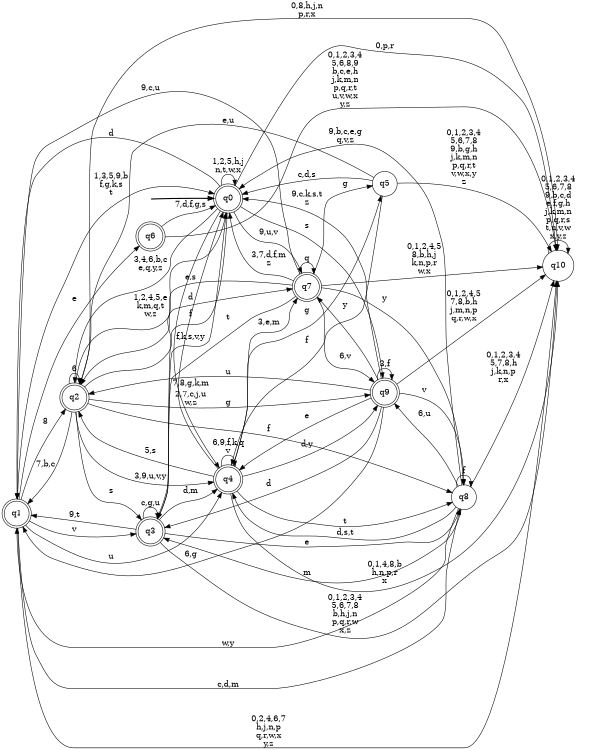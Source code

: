 digraph BlueStar {
__start0 [style = invis, shape = none, label = "", width = 0, height = 0];

rankdir=LR;
size="8,5";

s0 [style="rounded,filled", color="black", fillcolor="white" shape="doublecircle", label="q0"];
s1 [style="rounded,filled", color="black", fillcolor="white" shape="doublecircle", label="q1"];
s2 [style="rounded,filled", color="black", fillcolor="white" shape="doublecircle", label="q2"];
s3 [style="rounded,filled", color="black", fillcolor="white" shape="doublecircle", label="q3"];
s4 [style="rounded,filled", color="black", fillcolor="white" shape="doublecircle", label="q4"];
s5 [style="filled", color="black", fillcolor="white" shape="circle", label="q5"];
s6 [style="rounded,filled", color="black", fillcolor="white" shape="doublecircle", label="q6"];
s7 [style="rounded,filled", color="black", fillcolor="white" shape="doublecircle", label="q7"];
s8 [style="filled", color="black", fillcolor="white" shape="circle", label="q8"];
s9 [style="rounded,filled", color="black", fillcolor="white" shape="doublecircle", label="q9"];
s10 [style="filled", color="black", fillcolor="white" shape="circle", label="q10"];
subgraph cluster_main { 
	graph [pad=".75", ranksep="0.15", nodesep="0.15"];
	 style=invis; 
	__start0 -> s0 [penwidth=2];
}
s0 -> s0 [label="1,2,5,h,j\nn,t,w,x"];
s0 -> s1 [label="d"];
s0 -> s2 [label="3,4,6,b,c\ne,q,y,z"];
s0 -> s3 [label="f"];
s0 -> s4 [label="7,8,g,k,m"];
s0 -> s7 [label="9,u,v"];
s0 -> s9 [label="s"];
s0 -> s10 [label="0,p,r"];
s1 -> s0 [label="1,3,5,9,b\nf,g,k,s\nt"];
s1 -> s2 [label="8"];
s1 -> s3 [label="v"];
s1 -> s4 [label="u"];
s1 -> s6 [label="e"];
s1 -> s8 [label="c,d,m"];
s1 -> s10 [label="0,2,4,6,7\nh,j,n,p\nq,r,w,x\ny,z"];
s2 -> s0 [label="1,2,4,5,e\nk,m,q,t\nw,z"];
s2 -> s1 [label="7,b,c"];
s2 -> s2 [label="6"];
s2 -> s3 [label="s"];
s2 -> s4 [label="3,9,u,v,y"];
s2 -> s7 [label="d"];
s2 -> s8 [label="f"];
s2 -> s9 [label="g"];
s2 -> s10 [label="0,8,h,j,n\np,r,x"];
s3 -> s0 [label="f,k,s,v,y"];
s3 -> s1 [label="9,t"];
s3 -> s3 [label="c,g,u"];
s3 -> s4 [label="d,m"];
s3 -> s8 [label="e"];
s3 -> s10 [label="0,1,2,3,4\n5,6,7,8\nb,h,j,n\np,q,r,w\nx,z"];
s4 -> s0 [label="2,7,c,j,u\nw,z"];
s4 -> s2 [label="5,s"];
s4 -> s4 [label="6,9,f,k,q\nv"];
s4 -> s5 [label="g"];
s4 -> s7 [label="3,e,m"];
s4 -> s8 [label="t"];
s4 -> s9 [label="d,y"];
s4 -> s10 [label="0,1,4,8,b\nh,n,p,r\nx"];
s5 -> s0 [label="c,d,s"];
s5 -> s2 [label="e,u"];
s5 -> s4 [label="f"];
s5 -> s10 [label="0,1,2,3,4\n5,6,7,8\n9,b,g,h\nj,k,m,n\np,q,r,t\nv,w,x,y\nz"];
s6 -> s0 [label="7,d,f,g,s"];
s6 -> s10 [label="0,1,2,3,4\n5,6,8,9\nb,c,e,h\nj,k,m,n\np,q,r,t\nu,v,w,x\ny,z"];
s7 -> s0 [label="3,7,d,f,m\nz"];
s7 -> s1 [label="9,c,u"];
s7 -> s2 [label="e,s"];
s7 -> s3 [label="t"];
s7 -> s5 [label="g"];
s7 -> s7 [label="q"];
s7 -> s8 [label="y"];
s7 -> s9 [label="6,v"];
s7 -> s10 [label="0,1,2,4,5\n8,b,h,j\nk,n,p,r\nw,x"];
s8 -> s0 [label="9,b,c,e,g\nq,v,z"];
s8 -> s1 [label="w,y"];
s8 -> s3 [label="m"];
s8 -> s4 [label="d,s,t"];
s8 -> s8 [label="f"];
s8 -> s9 [label="6,u"];
s8 -> s10 [label="0,1,2,3,4\n5,7,8,h\nj,k,n,p\nr,x"];
s9 -> s0 [label="9,c,k,s,t\nz"];
s9 -> s1 [label="6,g"];
s9 -> s2 [label="u"];
s9 -> s3 [label="d"];
s9 -> s4 [label="e"];
s9 -> s7 [label="y"];
s9 -> s8 [label="v"];
s9 -> s9 [label="3,f"];
s9 -> s10 [label="0,1,2,4,5\n7,8,b,h\nj,m,n,p\nq,r,w,x"];
s10 -> s10 [label="0,1,2,3,4\n5,6,7,8\n9,b,c,d\ne,f,g,h\nj,k,m,n\np,q,r,s\nt,u,v,w\nx,y,z"];

}